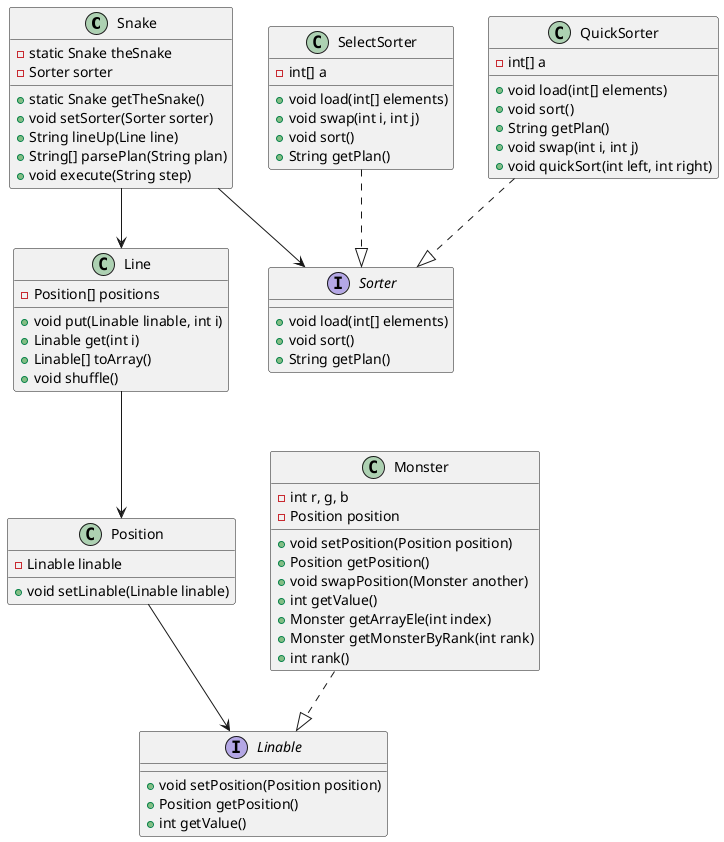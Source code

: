 @startuml
class Snake {
  -static Snake theSnake
  -Sorter sorter
  +static Snake getTheSnake()
  +void setSorter(Sorter sorter)
  +String lineUp(Line line)
  +String[] parsePlan(String plan)
  +void execute(String step)
}

class SelectSorter {
  -int[] a
  +void load(int[] elements)
  +void swap(int i, int j)
  +void sort()
  +String getPlan()
}

class QuickSorter {
  -int[] a
  +void load(int[] elements)
  +void sort()
  +String getPlan()
  +void swap(int i, int j)
  +void quickSort(int left, int right)
}

class Monster {
  -int r, g, b
  -Position position
  +void setPosition(Position position)
  +Position getPosition()
  +void swapPosition(Monster another)
  +int getValue()
  +Monster getArrayEle(int index)
  +Monster getMonsterByRank(int rank)
  +int rank()
}

class Line {
  -Position[] positions
  +void put(Linable linable, int i)
  +Linable get(int i)
  +Linable[] toArray()
  +void shuffle()
}

interface Sorter {
  +void load(int[] elements)
  +void sort()
  +String getPlan()
}

interface Linable {
  +void setPosition(Position position)
  +Position getPosition()
  +int getValue()
}

class Position {
  -Linable linable
  +void setLinable(Linable linable)
}

Snake --> Sorter
Snake --> Line
SelectSorter ..|> Sorter
QuickSorter ..|> Sorter
Monster ..|> Linable
Line --> Position
Position --> Linable
@enduml